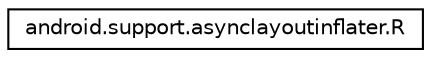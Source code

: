 digraph "Graphical Class Hierarchy"
{
 // LATEX_PDF_SIZE
  edge [fontname="Helvetica",fontsize="10",labelfontname="Helvetica",labelfontsize="10"];
  node [fontname="Helvetica",fontsize="10",shape=record];
  rankdir="LR";
  Node0 [label="android.support.asynclayoutinflater.R",height=0.2,width=0.4,color="black", fillcolor="white", style="filled",URL="$classandroid_1_1support_1_1asynclayoutinflater_1_1_r.html",tooltip=" "];
}
